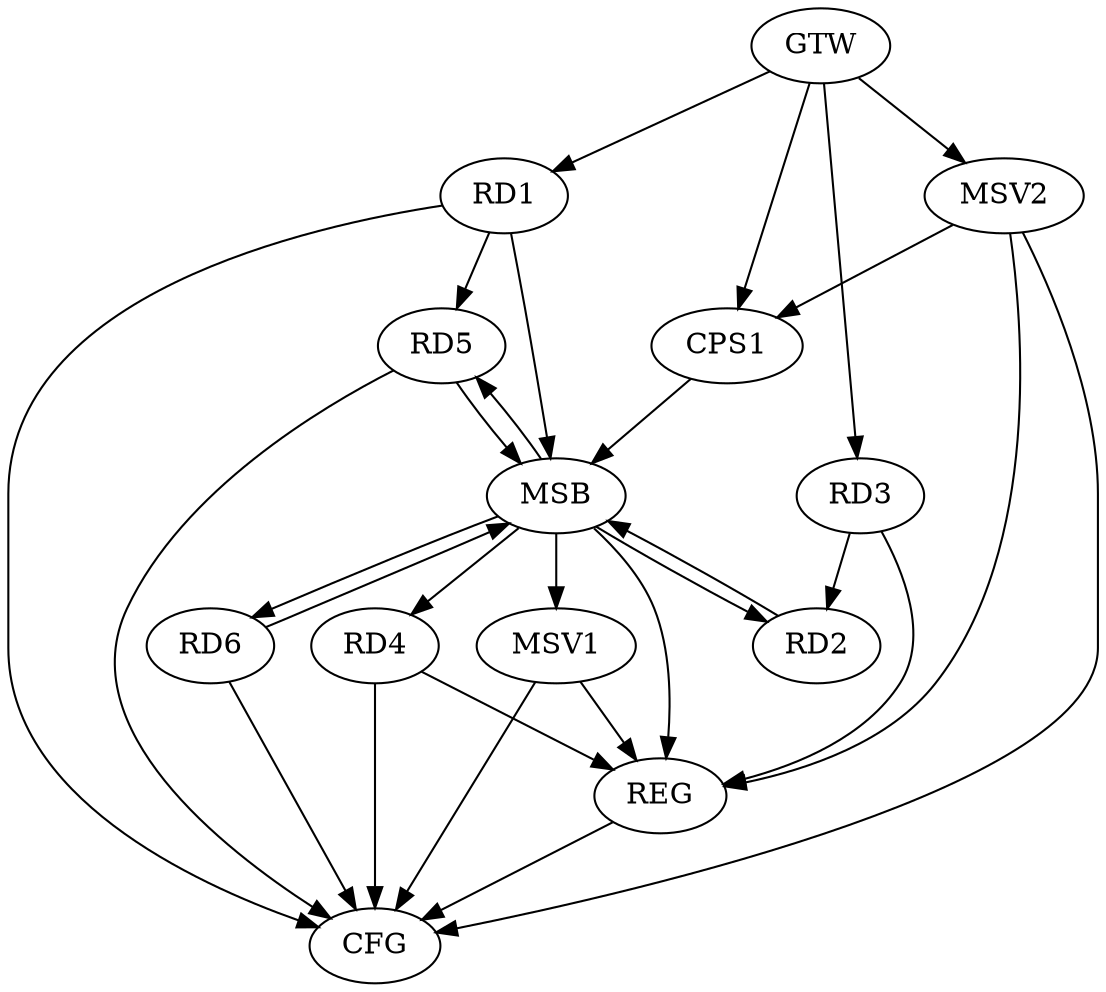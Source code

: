 strict digraph G {
  RD1 [ label="RD1" ];
  RD2 [ label="RD2" ];
  RD3 [ label="RD3" ];
  RD4 [ label="RD4" ];
  RD5 [ label="RD5" ];
  RD6 [ label="RD6" ];
  CPS1 [ label="CPS1" ];
  GTW [ label="GTW" ];
  REG [ label="REG" ];
  MSB [ label="MSB" ];
  CFG [ label="CFG" ];
  MSV1 [ label="MSV1" ];
  MSV2 [ label="MSV2" ];
  RD3 -> RD2;
  GTW -> RD1;
  GTW -> RD3;
  GTW -> CPS1;
  RD3 -> REG;
  RD4 -> REG;
  RD1 -> MSB;
  MSB -> RD2;
  MSB -> RD6;
  MSB -> REG;
  RD2 -> MSB;
  RD5 -> MSB;
  RD6 -> MSB;
  MSB -> RD4;
  CPS1 -> MSB;
  MSB -> RD5;
  RD5 -> CFG;
  RD4 -> CFG;
  RD6 -> CFG;
  REG -> CFG;
  RD1 -> CFG;
  RD1 -> RD5;
  MSB -> MSV1;
  MSV1 -> REG;
  MSV1 -> CFG;
  MSV2 -> CPS1;
  GTW -> MSV2;
  MSV2 -> REG;
  MSV2 -> CFG;
}
